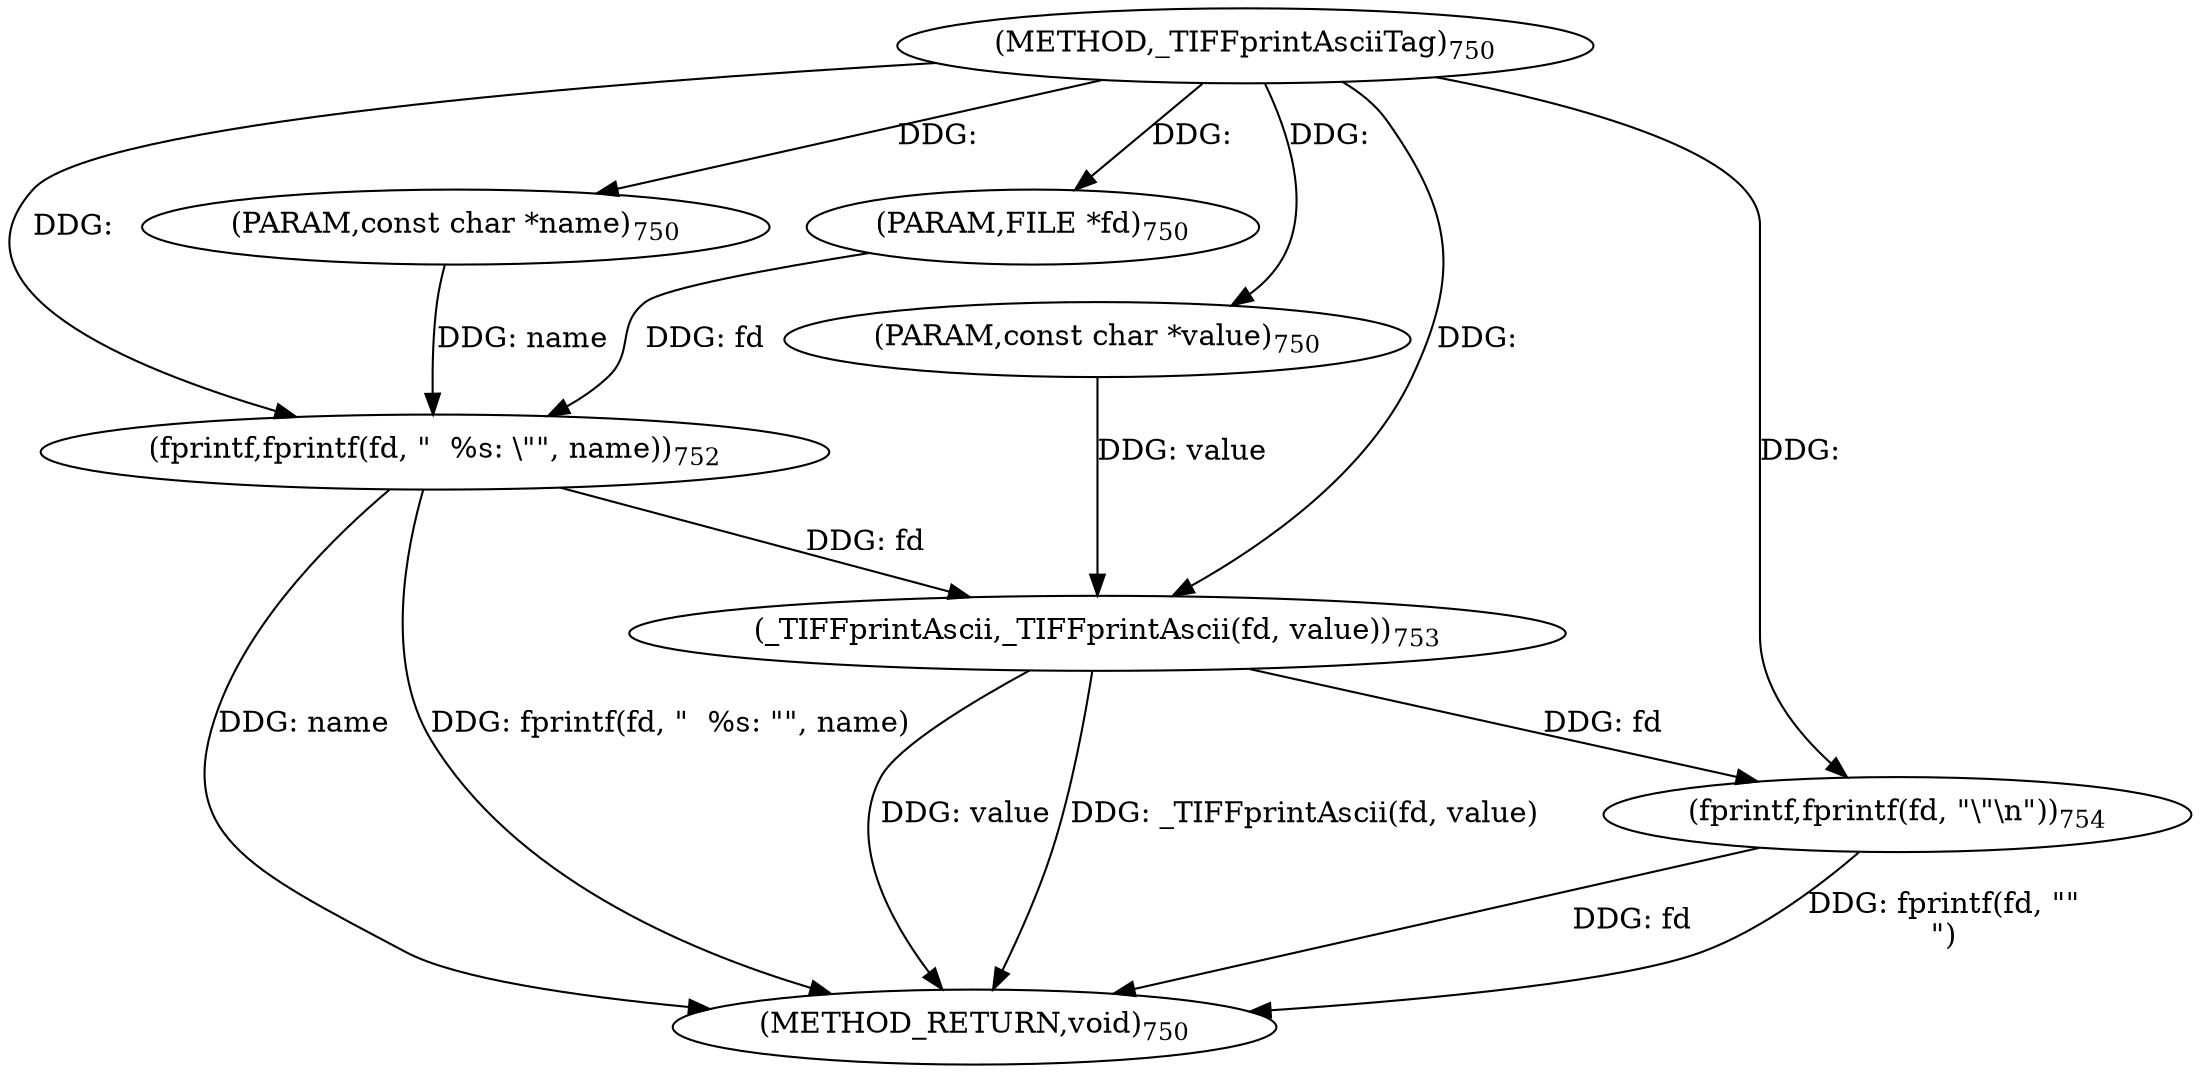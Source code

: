 digraph "_TIFFprintAsciiTag" {  
"4610" [label = <(METHOD,_TIFFprintAsciiTag)<SUB>750</SUB>> ]
"4625" [label = <(METHOD_RETURN,void)<SUB>750</SUB>> ]
"4611" [label = <(PARAM,FILE *fd)<SUB>750</SUB>> ]
"4612" [label = <(PARAM,const char *name)<SUB>750</SUB>> ]
"4613" [label = <(PARAM,const char *value)<SUB>750</SUB>> ]
"4615" [label = <(fprintf,fprintf(fd, &quot;  %s: \&quot;&quot;, name))<SUB>752</SUB>> ]
"4619" [label = <(_TIFFprintAscii,_TIFFprintAscii(fd, value))<SUB>753</SUB>> ]
"4622" [label = <(fprintf,fprintf(fd, &quot;\&quot;\n&quot;))<SUB>754</SUB>> ]
  "4615" -> "4625"  [ label = "DDG: name"] 
  "4615" -> "4625"  [ label = "DDG: fprintf(fd, &quot;  %s: \&quot;&quot;, name)"] 
  "4619" -> "4625"  [ label = "DDG: value"] 
  "4619" -> "4625"  [ label = "DDG: _TIFFprintAscii(fd, value)"] 
  "4622" -> "4625"  [ label = "DDG: fd"] 
  "4622" -> "4625"  [ label = "DDG: fprintf(fd, &quot;\&quot;\n&quot;)"] 
  "4610" -> "4611"  [ label = "DDG: "] 
  "4610" -> "4612"  [ label = "DDG: "] 
  "4610" -> "4613"  [ label = "DDG: "] 
  "4611" -> "4615"  [ label = "DDG: fd"] 
  "4610" -> "4615"  [ label = "DDG: "] 
  "4612" -> "4615"  [ label = "DDG: name"] 
  "4615" -> "4619"  [ label = "DDG: fd"] 
  "4610" -> "4619"  [ label = "DDG: "] 
  "4613" -> "4619"  [ label = "DDG: value"] 
  "4619" -> "4622"  [ label = "DDG: fd"] 
  "4610" -> "4622"  [ label = "DDG: "] 
}
